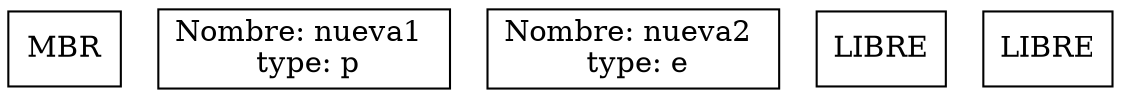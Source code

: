 digraph DISk{
subgraph sub {
node[shape=record];
MBR[label=" MBR "];
p1[label=" Nombre: nueva1 \n type: p "];
p2[label=" Nombre: nueva2 \n type: e "];
p3[label=" LIBRE "];
p4[label=" LIBRE "];
}
}
